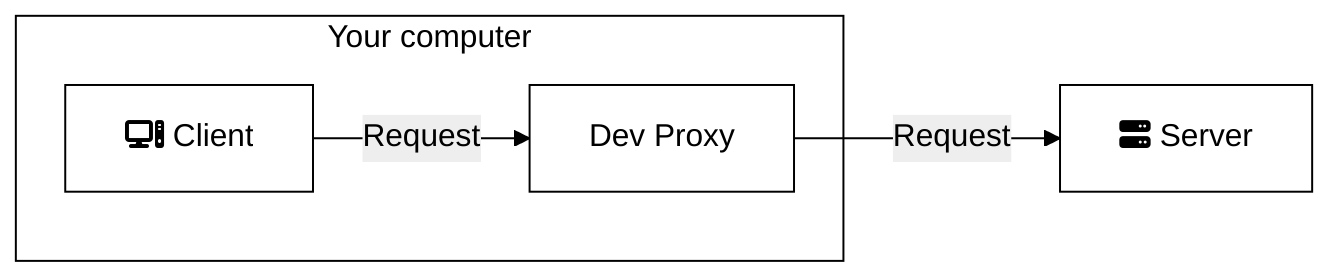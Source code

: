 ---
config:
  theme: base
  themeVariables:
    primaryColor: '#fff'
    primaryTextColor: '#000'
    primaryBorderColor: '#000'
    lineColor: '#000'
    secondaryColor: '#eee'
    tertiaryColor: '#fff'
---
flowchart LR
 subgraph YourComputer["Your computer"]
        Client["fa:fa-computer Client"]
        DevProxy["Dev Proxy"]
  end
    Client -- Request --> DevProxy
    DevProxy -- Request --> Server["fa:fa-server Server"]
    style Client stroke-width:1px,stroke-dasharray: 0,stroke:#000000
    style DevProxy stroke:#000000
    style Server stroke-width:1px,stroke-dasharray: 0,stroke:#000000
    style YourComputer stroke:#000000